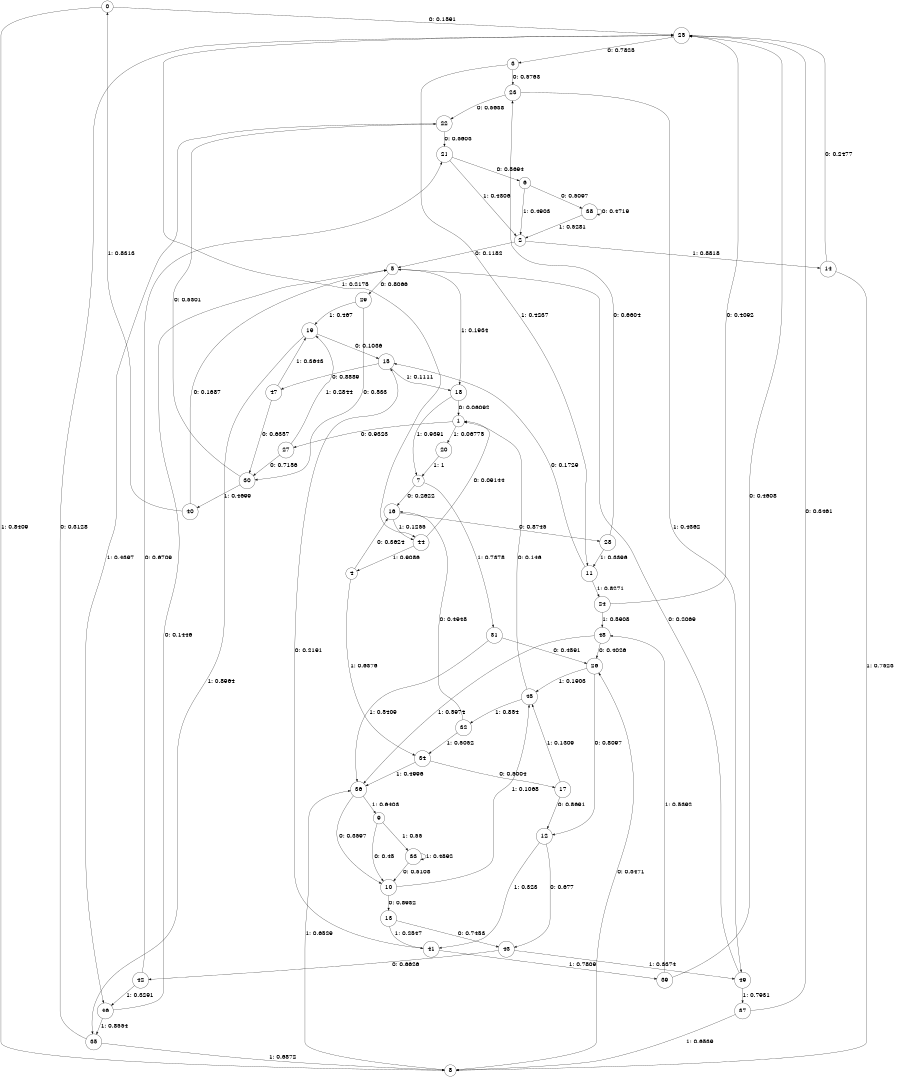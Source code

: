 digraph "ch35randomL7" {
size = "6,8.5";
ratio = "fill";
node [shape = circle];
node [fontsize = 24];
edge [fontsize = 24];
0 -> 25 [label = "0: 0.1591   "];
0 -> 8 [label = "1: 0.8409   "];
1 -> 27 [label = "0: 0.9323   "];
1 -> 20 [label = "1: 0.06775  "];
2 -> 5 [label = "0: 0.1182   "];
2 -> 14 [label = "1: 0.8818   "];
3 -> 23 [label = "0: 0.5763   "];
3 -> 11 [label = "1: 0.4237   "];
4 -> 16 [label = "0: 0.3624   "];
4 -> 34 [label = "1: 0.6376   "];
5 -> 29 [label = "0: 0.8066   "];
5 -> 18 [label = "1: 0.1934   "];
6 -> 38 [label = "0: 0.5097   "];
6 -> 2 [label = "1: 0.4903   "];
7 -> 16 [label = "0: 0.2622   "];
7 -> 31 [label = "1: 0.7378   "];
8 -> 26 [label = "0: 0.3471   "];
8 -> 36 [label = "1: 0.6529   "];
9 -> 10 [label = "0: 0.45     "];
9 -> 33 [label = "1: 0.55     "];
10 -> 13 [label = "0: 0.8932   "];
10 -> 45 [label = "1: 0.1068   "];
11 -> 15 [label = "0: 0.1729   "];
11 -> 24 [label = "1: 0.8271   "];
12 -> 43 [label = "0: 0.677    "];
12 -> 41 [label = "1: 0.323    "];
13 -> 43 [label = "0: 0.7453   "];
13 -> 41 [label = "1: 0.2547   "];
14 -> 25 [label = "0: 0.2477   "];
14 -> 8 [label = "1: 0.7523   "];
15 -> 47 [label = "0: 0.8889   "];
15 -> 18 [label = "1: 0.1111   "];
16 -> 28 [label = "0: 0.8745   "];
16 -> 44 [label = "1: 0.1255   "];
17 -> 12 [label = "0: 0.8691   "];
17 -> 45 [label = "1: 0.1309   "];
18 -> 1 [label = "0: 0.06092  "];
18 -> 7 [label = "1: 0.9391   "];
19 -> 15 [label = "0: 0.1036   "];
19 -> 35 [label = "1: 0.8964   "];
20 -> 7 [label = "1: 1        "];
21 -> 6 [label = "0: 0.5694   "];
21 -> 2 [label = "1: 0.4306   "];
22 -> 21 [label = "0: 0.5603   "];
22 -> 46 [label = "1: 0.4397   "];
23 -> 22 [label = "0: 0.5638   "];
23 -> 49 [label = "1: 0.4362   "];
24 -> 25 [label = "0: 0.4092   "];
24 -> 48 [label = "1: 0.5908   "];
25 -> 3 [label = "0: 0.7825   "];
25 -> 44 [label = "1: 0.2175   "];
26 -> 12 [label = "0: 0.8097   "];
26 -> 45 [label = "1: 0.1903   "];
27 -> 30 [label = "0: 0.7156   "];
27 -> 19 [label = "1: 0.2844   "];
28 -> 23 [label = "0: 0.6604   "];
28 -> 11 [label = "1: 0.3396   "];
29 -> 30 [label = "0: 0.533    "];
29 -> 19 [label = "1: 0.467    "];
30 -> 22 [label = "0: 0.5301   "];
30 -> 40 [label = "1: 0.4699   "];
31 -> 26 [label = "0: 0.4591   "];
31 -> 36 [label = "1: 0.5409   "];
32 -> 16 [label = "0: 0.4948   "];
32 -> 34 [label = "1: 0.5052   "];
33 -> 10 [label = "0: 0.5108   "];
33 -> 33 [label = "1: 0.4892   "];
34 -> 17 [label = "0: 0.5004   "];
34 -> 36 [label = "1: 0.4996   "];
35 -> 25 [label = "0: 0.3128   "];
35 -> 8 [label = "1: 0.6872   "];
36 -> 10 [label = "0: 0.3597   "];
36 -> 9 [label = "1: 0.6403   "];
37 -> 25 [label = "0: 0.3461   "];
37 -> 8 [label = "1: 0.6539   "];
38 -> 38 [label = "0: 0.4719   "];
38 -> 2 [label = "1: 0.5281   "];
39 -> 25 [label = "0: 0.4608   "];
39 -> 48 [label = "1: 0.5392   "];
40 -> 5 [label = "0: 0.1687   "];
40 -> 0 [label = "1: 0.8313   "];
41 -> 15 [label = "0: 0.2191   "];
41 -> 39 [label = "1: 0.7809   "];
42 -> 21 [label = "0: 0.6709   "];
42 -> 46 [label = "1: 0.3291   "];
43 -> 42 [label = "0: 0.6626   "];
43 -> 49 [label = "1: 0.3374   "];
44 -> 1 [label = "0: 0.09144  "];
44 -> 4 [label = "1: 0.9086   "];
45 -> 1 [label = "0: 0.146    "];
45 -> 32 [label = "1: 0.854    "];
46 -> 5 [label = "0: 0.1446   "];
46 -> 35 [label = "1: 0.8554   "];
47 -> 30 [label = "0: 0.6357   "];
47 -> 19 [label = "1: 0.3643   "];
48 -> 26 [label = "0: 0.4026   "];
48 -> 36 [label = "1: 0.5974   "];
49 -> 5 [label = "0: 0.2069   "];
49 -> 37 [label = "1: 0.7931   "];
}